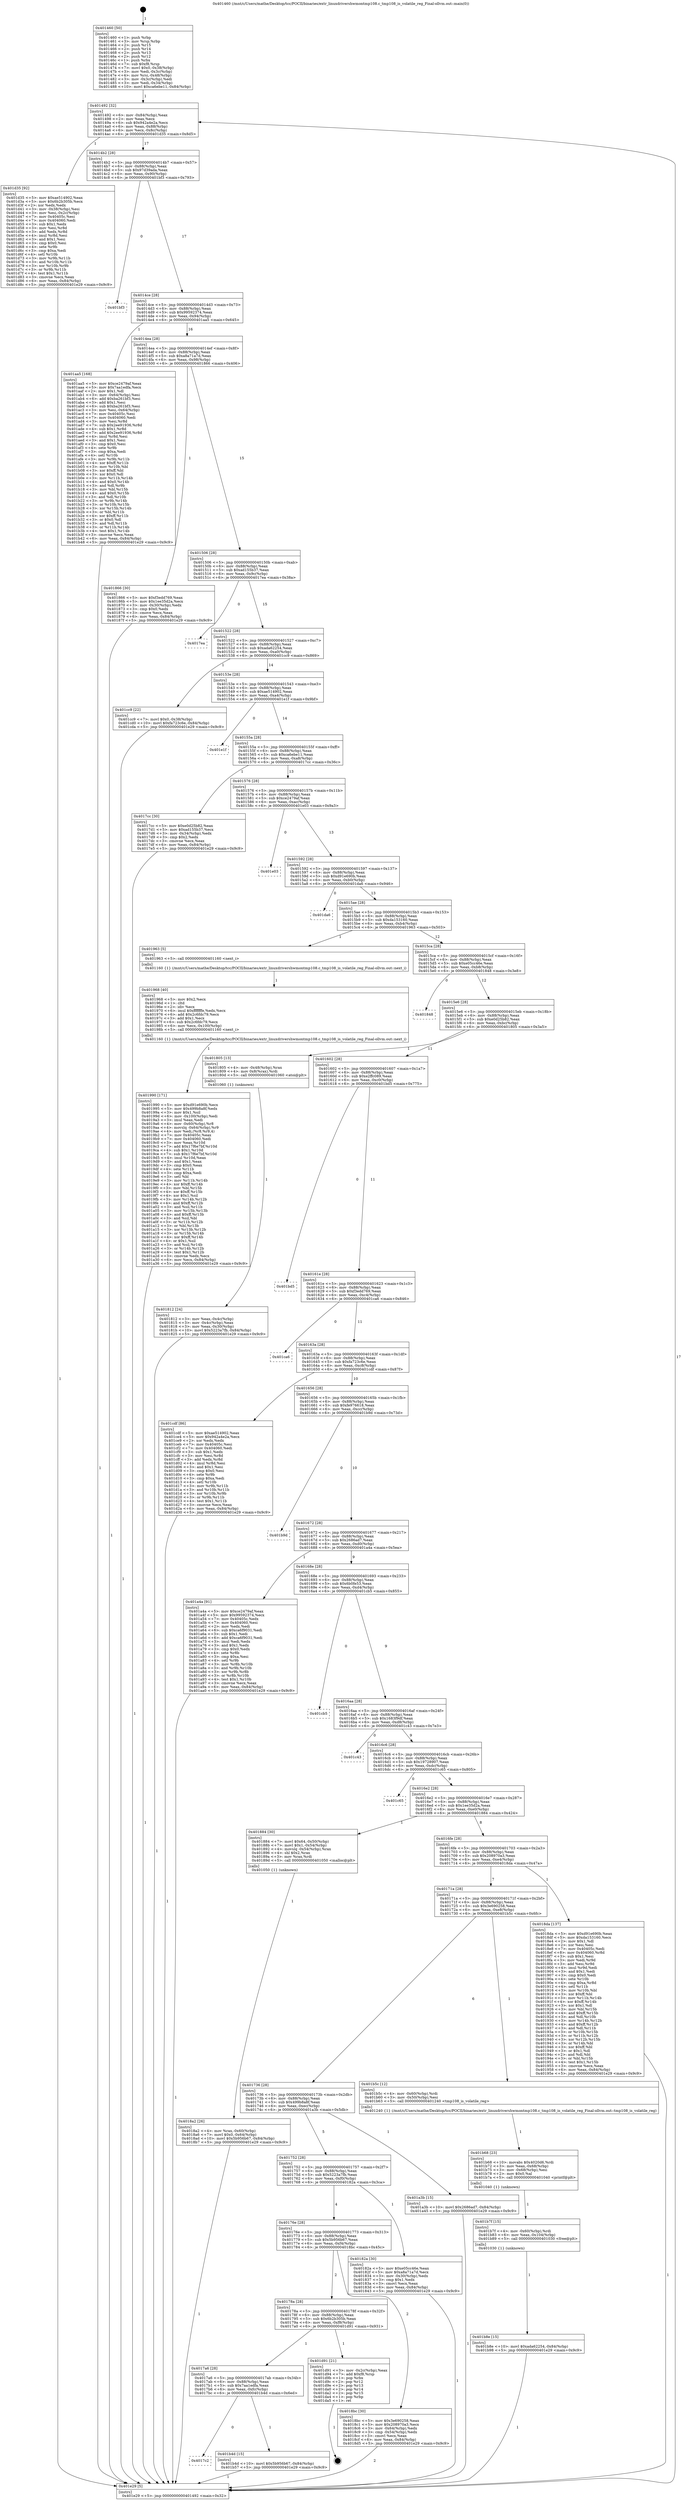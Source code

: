 digraph "0x401460" {
  label = "0x401460 (/mnt/c/Users/mathe/Desktop/tcc/POCII/binaries/extr_linuxdrivershwmontmp108.c_tmp108_is_volatile_reg_Final-ollvm.out::main(0))"
  labelloc = "t"
  node[shape=record]

  Entry [label="",width=0.3,height=0.3,shape=circle,fillcolor=black,style=filled]
  "0x401492" [label="{
     0x401492 [32]\l
     | [instrs]\l
     &nbsp;&nbsp;0x401492 \<+6\>: mov -0x84(%rbp),%eax\l
     &nbsp;&nbsp;0x401498 \<+2\>: mov %eax,%ecx\l
     &nbsp;&nbsp;0x40149a \<+6\>: sub $0x942a4e2a,%ecx\l
     &nbsp;&nbsp;0x4014a0 \<+6\>: mov %eax,-0x88(%rbp)\l
     &nbsp;&nbsp;0x4014a6 \<+6\>: mov %ecx,-0x8c(%rbp)\l
     &nbsp;&nbsp;0x4014ac \<+6\>: je 0000000000401d35 \<main+0x8d5\>\l
  }"]
  "0x401d35" [label="{
     0x401d35 [92]\l
     | [instrs]\l
     &nbsp;&nbsp;0x401d35 \<+5\>: mov $0xae514902,%eax\l
     &nbsp;&nbsp;0x401d3a \<+5\>: mov $0x6b2b305b,%ecx\l
     &nbsp;&nbsp;0x401d3f \<+2\>: xor %edx,%edx\l
     &nbsp;&nbsp;0x401d41 \<+3\>: mov -0x38(%rbp),%esi\l
     &nbsp;&nbsp;0x401d44 \<+3\>: mov %esi,-0x2c(%rbp)\l
     &nbsp;&nbsp;0x401d47 \<+7\>: mov 0x40405c,%esi\l
     &nbsp;&nbsp;0x401d4e \<+7\>: mov 0x404060,%edi\l
     &nbsp;&nbsp;0x401d55 \<+3\>: sub $0x1,%edx\l
     &nbsp;&nbsp;0x401d58 \<+3\>: mov %esi,%r8d\l
     &nbsp;&nbsp;0x401d5b \<+3\>: add %edx,%r8d\l
     &nbsp;&nbsp;0x401d5e \<+4\>: imul %r8d,%esi\l
     &nbsp;&nbsp;0x401d62 \<+3\>: and $0x1,%esi\l
     &nbsp;&nbsp;0x401d65 \<+3\>: cmp $0x0,%esi\l
     &nbsp;&nbsp;0x401d68 \<+4\>: sete %r9b\l
     &nbsp;&nbsp;0x401d6c \<+3\>: cmp $0xa,%edi\l
     &nbsp;&nbsp;0x401d6f \<+4\>: setl %r10b\l
     &nbsp;&nbsp;0x401d73 \<+3\>: mov %r9b,%r11b\l
     &nbsp;&nbsp;0x401d76 \<+3\>: and %r10b,%r11b\l
     &nbsp;&nbsp;0x401d79 \<+3\>: xor %r10b,%r9b\l
     &nbsp;&nbsp;0x401d7c \<+3\>: or %r9b,%r11b\l
     &nbsp;&nbsp;0x401d7f \<+4\>: test $0x1,%r11b\l
     &nbsp;&nbsp;0x401d83 \<+3\>: cmovne %ecx,%eax\l
     &nbsp;&nbsp;0x401d86 \<+6\>: mov %eax,-0x84(%rbp)\l
     &nbsp;&nbsp;0x401d8c \<+5\>: jmp 0000000000401e29 \<main+0x9c9\>\l
  }"]
  "0x4014b2" [label="{
     0x4014b2 [28]\l
     | [instrs]\l
     &nbsp;&nbsp;0x4014b2 \<+5\>: jmp 00000000004014b7 \<main+0x57\>\l
     &nbsp;&nbsp;0x4014b7 \<+6\>: mov -0x88(%rbp),%eax\l
     &nbsp;&nbsp;0x4014bd \<+5\>: sub $0x97d39ada,%eax\l
     &nbsp;&nbsp;0x4014c2 \<+6\>: mov %eax,-0x90(%rbp)\l
     &nbsp;&nbsp;0x4014c8 \<+6\>: je 0000000000401bf3 \<main+0x793\>\l
  }"]
  Exit [label="",width=0.3,height=0.3,shape=circle,fillcolor=black,style=filled,peripheries=2]
  "0x401bf3" [label="{
     0x401bf3\l
  }", style=dashed]
  "0x4014ce" [label="{
     0x4014ce [28]\l
     | [instrs]\l
     &nbsp;&nbsp;0x4014ce \<+5\>: jmp 00000000004014d3 \<main+0x73\>\l
     &nbsp;&nbsp;0x4014d3 \<+6\>: mov -0x88(%rbp),%eax\l
     &nbsp;&nbsp;0x4014d9 \<+5\>: sub $0x99592374,%eax\l
     &nbsp;&nbsp;0x4014de \<+6\>: mov %eax,-0x94(%rbp)\l
     &nbsp;&nbsp;0x4014e4 \<+6\>: je 0000000000401aa5 \<main+0x645\>\l
  }"]
  "0x401b8e" [label="{
     0x401b8e [15]\l
     | [instrs]\l
     &nbsp;&nbsp;0x401b8e \<+10\>: movl $0xada62254,-0x84(%rbp)\l
     &nbsp;&nbsp;0x401b98 \<+5\>: jmp 0000000000401e29 \<main+0x9c9\>\l
  }"]
  "0x401aa5" [label="{
     0x401aa5 [168]\l
     | [instrs]\l
     &nbsp;&nbsp;0x401aa5 \<+5\>: mov $0xce2479af,%eax\l
     &nbsp;&nbsp;0x401aaa \<+5\>: mov $0x7aa1edfa,%ecx\l
     &nbsp;&nbsp;0x401aaf \<+2\>: mov $0x1,%dl\l
     &nbsp;&nbsp;0x401ab1 \<+3\>: mov -0x64(%rbp),%esi\l
     &nbsp;&nbsp;0x401ab4 \<+6\>: add $0xba261bf3,%esi\l
     &nbsp;&nbsp;0x401aba \<+3\>: add $0x1,%esi\l
     &nbsp;&nbsp;0x401abd \<+6\>: sub $0xba261bf3,%esi\l
     &nbsp;&nbsp;0x401ac3 \<+3\>: mov %esi,-0x64(%rbp)\l
     &nbsp;&nbsp;0x401ac6 \<+7\>: mov 0x40405c,%esi\l
     &nbsp;&nbsp;0x401acd \<+7\>: mov 0x404060,%edi\l
     &nbsp;&nbsp;0x401ad4 \<+3\>: mov %esi,%r8d\l
     &nbsp;&nbsp;0x401ad7 \<+7\>: sub $0x2ee91936,%r8d\l
     &nbsp;&nbsp;0x401ade \<+4\>: sub $0x1,%r8d\l
     &nbsp;&nbsp;0x401ae2 \<+7\>: add $0x2ee91936,%r8d\l
     &nbsp;&nbsp;0x401ae9 \<+4\>: imul %r8d,%esi\l
     &nbsp;&nbsp;0x401aed \<+3\>: and $0x1,%esi\l
     &nbsp;&nbsp;0x401af0 \<+3\>: cmp $0x0,%esi\l
     &nbsp;&nbsp;0x401af3 \<+4\>: sete %r9b\l
     &nbsp;&nbsp;0x401af7 \<+3\>: cmp $0xa,%edi\l
     &nbsp;&nbsp;0x401afa \<+4\>: setl %r10b\l
     &nbsp;&nbsp;0x401afe \<+3\>: mov %r9b,%r11b\l
     &nbsp;&nbsp;0x401b01 \<+4\>: xor $0xff,%r11b\l
     &nbsp;&nbsp;0x401b05 \<+3\>: mov %r10b,%bl\l
     &nbsp;&nbsp;0x401b08 \<+3\>: xor $0xff,%bl\l
     &nbsp;&nbsp;0x401b0b \<+3\>: xor $0x0,%dl\l
     &nbsp;&nbsp;0x401b0e \<+3\>: mov %r11b,%r14b\l
     &nbsp;&nbsp;0x401b11 \<+4\>: and $0x0,%r14b\l
     &nbsp;&nbsp;0x401b15 \<+3\>: and %dl,%r9b\l
     &nbsp;&nbsp;0x401b18 \<+3\>: mov %bl,%r15b\l
     &nbsp;&nbsp;0x401b1b \<+4\>: and $0x0,%r15b\l
     &nbsp;&nbsp;0x401b1f \<+3\>: and %dl,%r10b\l
     &nbsp;&nbsp;0x401b22 \<+3\>: or %r9b,%r14b\l
     &nbsp;&nbsp;0x401b25 \<+3\>: or %r10b,%r15b\l
     &nbsp;&nbsp;0x401b28 \<+3\>: xor %r15b,%r14b\l
     &nbsp;&nbsp;0x401b2b \<+3\>: or %bl,%r11b\l
     &nbsp;&nbsp;0x401b2e \<+4\>: xor $0xff,%r11b\l
     &nbsp;&nbsp;0x401b32 \<+3\>: or $0x0,%dl\l
     &nbsp;&nbsp;0x401b35 \<+3\>: and %dl,%r11b\l
     &nbsp;&nbsp;0x401b38 \<+3\>: or %r11b,%r14b\l
     &nbsp;&nbsp;0x401b3b \<+4\>: test $0x1,%r14b\l
     &nbsp;&nbsp;0x401b3f \<+3\>: cmovne %ecx,%eax\l
     &nbsp;&nbsp;0x401b42 \<+6\>: mov %eax,-0x84(%rbp)\l
     &nbsp;&nbsp;0x401b48 \<+5\>: jmp 0000000000401e29 \<main+0x9c9\>\l
  }"]
  "0x4014ea" [label="{
     0x4014ea [28]\l
     | [instrs]\l
     &nbsp;&nbsp;0x4014ea \<+5\>: jmp 00000000004014ef \<main+0x8f\>\l
     &nbsp;&nbsp;0x4014ef \<+6\>: mov -0x88(%rbp),%eax\l
     &nbsp;&nbsp;0x4014f5 \<+5\>: sub $0xa8a71a7d,%eax\l
     &nbsp;&nbsp;0x4014fa \<+6\>: mov %eax,-0x98(%rbp)\l
     &nbsp;&nbsp;0x401500 \<+6\>: je 0000000000401866 \<main+0x406\>\l
  }"]
  "0x401b7f" [label="{
     0x401b7f [15]\l
     | [instrs]\l
     &nbsp;&nbsp;0x401b7f \<+4\>: mov -0x60(%rbp),%rdi\l
     &nbsp;&nbsp;0x401b83 \<+6\>: mov %eax,-0x104(%rbp)\l
     &nbsp;&nbsp;0x401b89 \<+5\>: call 0000000000401030 \<free@plt\>\l
     | [calls]\l
     &nbsp;&nbsp;0x401030 \{1\} (unknown)\l
  }"]
  "0x401866" [label="{
     0x401866 [30]\l
     | [instrs]\l
     &nbsp;&nbsp;0x401866 \<+5\>: mov $0xf3edd769,%eax\l
     &nbsp;&nbsp;0x40186b \<+5\>: mov $0x1ee35d2a,%ecx\l
     &nbsp;&nbsp;0x401870 \<+3\>: mov -0x30(%rbp),%edx\l
     &nbsp;&nbsp;0x401873 \<+3\>: cmp $0x0,%edx\l
     &nbsp;&nbsp;0x401876 \<+3\>: cmove %ecx,%eax\l
     &nbsp;&nbsp;0x401879 \<+6\>: mov %eax,-0x84(%rbp)\l
     &nbsp;&nbsp;0x40187f \<+5\>: jmp 0000000000401e29 \<main+0x9c9\>\l
  }"]
  "0x401506" [label="{
     0x401506 [28]\l
     | [instrs]\l
     &nbsp;&nbsp;0x401506 \<+5\>: jmp 000000000040150b \<main+0xab\>\l
     &nbsp;&nbsp;0x40150b \<+6\>: mov -0x88(%rbp),%eax\l
     &nbsp;&nbsp;0x401511 \<+5\>: sub $0xad155b37,%eax\l
     &nbsp;&nbsp;0x401516 \<+6\>: mov %eax,-0x9c(%rbp)\l
     &nbsp;&nbsp;0x40151c \<+6\>: je 00000000004017ea \<main+0x38a\>\l
  }"]
  "0x401b68" [label="{
     0x401b68 [23]\l
     | [instrs]\l
     &nbsp;&nbsp;0x401b68 \<+10\>: movabs $0x4020d6,%rdi\l
     &nbsp;&nbsp;0x401b72 \<+3\>: mov %eax,-0x68(%rbp)\l
     &nbsp;&nbsp;0x401b75 \<+3\>: mov -0x68(%rbp),%esi\l
     &nbsp;&nbsp;0x401b78 \<+2\>: mov $0x0,%al\l
     &nbsp;&nbsp;0x401b7a \<+5\>: call 0000000000401040 \<printf@plt\>\l
     | [calls]\l
     &nbsp;&nbsp;0x401040 \{1\} (unknown)\l
  }"]
  "0x4017ea" [label="{
     0x4017ea\l
  }", style=dashed]
  "0x401522" [label="{
     0x401522 [28]\l
     | [instrs]\l
     &nbsp;&nbsp;0x401522 \<+5\>: jmp 0000000000401527 \<main+0xc7\>\l
     &nbsp;&nbsp;0x401527 \<+6\>: mov -0x88(%rbp),%eax\l
     &nbsp;&nbsp;0x40152d \<+5\>: sub $0xada62254,%eax\l
     &nbsp;&nbsp;0x401532 \<+6\>: mov %eax,-0xa0(%rbp)\l
     &nbsp;&nbsp;0x401538 \<+6\>: je 0000000000401cc9 \<main+0x869\>\l
  }"]
  "0x4017c2" [label="{
     0x4017c2\l
  }", style=dashed]
  "0x401cc9" [label="{
     0x401cc9 [22]\l
     | [instrs]\l
     &nbsp;&nbsp;0x401cc9 \<+7\>: movl $0x0,-0x38(%rbp)\l
     &nbsp;&nbsp;0x401cd0 \<+10\>: movl $0xfa723c6e,-0x84(%rbp)\l
     &nbsp;&nbsp;0x401cda \<+5\>: jmp 0000000000401e29 \<main+0x9c9\>\l
  }"]
  "0x40153e" [label="{
     0x40153e [28]\l
     | [instrs]\l
     &nbsp;&nbsp;0x40153e \<+5\>: jmp 0000000000401543 \<main+0xe3\>\l
     &nbsp;&nbsp;0x401543 \<+6\>: mov -0x88(%rbp),%eax\l
     &nbsp;&nbsp;0x401549 \<+5\>: sub $0xae514902,%eax\l
     &nbsp;&nbsp;0x40154e \<+6\>: mov %eax,-0xa4(%rbp)\l
     &nbsp;&nbsp;0x401554 \<+6\>: je 0000000000401e1f \<main+0x9bf\>\l
  }"]
  "0x401b4d" [label="{
     0x401b4d [15]\l
     | [instrs]\l
     &nbsp;&nbsp;0x401b4d \<+10\>: movl $0x5b956b67,-0x84(%rbp)\l
     &nbsp;&nbsp;0x401b57 \<+5\>: jmp 0000000000401e29 \<main+0x9c9\>\l
  }"]
  "0x401e1f" [label="{
     0x401e1f\l
  }", style=dashed]
  "0x40155a" [label="{
     0x40155a [28]\l
     | [instrs]\l
     &nbsp;&nbsp;0x40155a \<+5\>: jmp 000000000040155f \<main+0xff\>\l
     &nbsp;&nbsp;0x40155f \<+6\>: mov -0x88(%rbp),%eax\l
     &nbsp;&nbsp;0x401565 \<+5\>: sub $0xca6ebe11,%eax\l
     &nbsp;&nbsp;0x40156a \<+6\>: mov %eax,-0xa8(%rbp)\l
     &nbsp;&nbsp;0x401570 \<+6\>: je 00000000004017cc \<main+0x36c\>\l
  }"]
  "0x4017a6" [label="{
     0x4017a6 [28]\l
     | [instrs]\l
     &nbsp;&nbsp;0x4017a6 \<+5\>: jmp 00000000004017ab \<main+0x34b\>\l
     &nbsp;&nbsp;0x4017ab \<+6\>: mov -0x88(%rbp),%eax\l
     &nbsp;&nbsp;0x4017b1 \<+5\>: sub $0x7aa1edfa,%eax\l
     &nbsp;&nbsp;0x4017b6 \<+6\>: mov %eax,-0xfc(%rbp)\l
     &nbsp;&nbsp;0x4017bc \<+6\>: je 0000000000401b4d \<main+0x6ed\>\l
  }"]
  "0x4017cc" [label="{
     0x4017cc [30]\l
     | [instrs]\l
     &nbsp;&nbsp;0x4017cc \<+5\>: mov $0xe0d25b82,%eax\l
     &nbsp;&nbsp;0x4017d1 \<+5\>: mov $0xad155b37,%ecx\l
     &nbsp;&nbsp;0x4017d6 \<+3\>: mov -0x34(%rbp),%edx\l
     &nbsp;&nbsp;0x4017d9 \<+3\>: cmp $0x2,%edx\l
     &nbsp;&nbsp;0x4017dc \<+3\>: cmovne %ecx,%eax\l
     &nbsp;&nbsp;0x4017df \<+6\>: mov %eax,-0x84(%rbp)\l
     &nbsp;&nbsp;0x4017e5 \<+5\>: jmp 0000000000401e29 \<main+0x9c9\>\l
  }"]
  "0x401576" [label="{
     0x401576 [28]\l
     | [instrs]\l
     &nbsp;&nbsp;0x401576 \<+5\>: jmp 000000000040157b \<main+0x11b\>\l
     &nbsp;&nbsp;0x40157b \<+6\>: mov -0x88(%rbp),%eax\l
     &nbsp;&nbsp;0x401581 \<+5\>: sub $0xce2479af,%eax\l
     &nbsp;&nbsp;0x401586 \<+6\>: mov %eax,-0xac(%rbp)\l
     &nbsp;&nbsp;0x40158c \<+6\>: je 0000000000401e03 \<main+0x9a3\>\l
  }"]
  "0x401e29" [label="{
     0x401e29 [5]\l
     | [instrs]\l
     &nbsp;&nbsp;0x401e29 \<+5\>: jmp 0000000000401492 \<main+0x32\>\l
  }"]
  "0x401460" [label="{
     0x401460 [50]\l
     | [instrs]\l
     &nbsp;&nbsp;0x401460 \<+1\>: push %rbp\l
     &nbsp;&nbsp;0x401461 \<+3\>: mov %rsp,%rbp\l
     &nbsp;&nbsp;0x401464 \<+2\>: push %r15\l
     &nbsp;&nbsp;0x401466 \<+2\>: push %r14\l
     &nbsp;&nbsp;0x401468 \<+2\>: push %r13\l
     &nbsp;&nbsp;0x40146a \<+2\>: push %r12\l
     &nbsp;&nbsp;0x40146c \<+1\>: push %rbx\l
     &nbsp;&nbsp;0x40146d \<+7\>: sub $0xf8,%rsp\l
     &nbsp;&nbsp;0x401474 \<+7\>: movl $0x0,-0x38(%rbp)\l
     &nbsp;&nbsp;0x40147b \<+3\>: mov %edi,-0x3c(%rbp)\l
     &nbsp;&nbsp;0x40147e \<+4\>: mov %rsi,-0x48(%rbp)\l
     &nbsp;&nbsp;0x401482 \<+3\>: mov -0x3c(%rbp),%edi\l
     &nbsp;&nbsp;0x401485 \<+3\>: mov %edi,-0x34(%rbp)\l
     &nbsp;&nbsp;0x401488 \<+10\>: movl $0xca6ebe11,-0x84(%rbp)\l
  }"]
  "0x401d91" [label="{
     0x401d91 [21]\l
     | [instrs]\l
     &nbsp;&nbsp;0x401d91 \<+3\>: mov -0x2c(%rbp),%eax\l
     &nbsp;&nbsp;0x401d94 \<+7\>: add $0xf8,%rsp\l
     &nbsp;&nbsp;0x401d9b \<+1\>: pop %rbx\l
     &nbsp;&nbsp;0x401d9c \<+2\>: pop %r12\l
     &nbsp;&nbsp;0x401d9e \<+2\>: pop %r13\l
     &nbsp;&nbsp;0x401da0 \<+2\>: pop %r14\l
     &nbsp;&nbsp;0x401da2 \<+2\>: pop %r15\l
     &nbsp;&nbsp;0x401da4 \<+1\>: pop %rbp\l
     &nbsp;&nbsp;0x401da5 \<+1\>: ret\l
  }"]
  "0x401e03" [label="{
     0x401e03\l
  }", style=dashed]
  "0x401592" [label="{
     0x401592 [28]\l
     | [instrs]\l
     &nbsp;&nbsp;0x401592 \<+5\>: jmp 0000000000401597 \<main+0x137\>\l
     &nbsp;&nbsp;0x401597 \<+6\>: mov -0x88(%rbp),%eax\l
     &nbsp;&nbsp;0x40159d \<+5\>: sub $0xd91e690b,%eax\l
     &nbsp;&nbsp;0x4015a2 \<+6\>: mov %eax,-0xb0(%rbp)\l
     &nbsp;&nbsp;0x4015a8 \<+6\>: je 0000000000401da6 \<main+0x946\>\l
  }"]
  "0x401990" [label="{
     0x401990 [171]\l
     | [instrs]\l
     &nbsp;&nbsp;0x401990 \<+5\>: mov $0xd91e690b,%ecx\l
     &nbsp;&nbsp;0x401995 \<+5\>: mov $0x499b8a8f,%edx\l
     &nbsp;&nbsp;0x40199a \<+3\>: mov $0x1,%sil\l
     &nbsp;&nbsp;0x40199d \<+6\>: mov -0x100(%rbp),%edi\l
     &nbsp;&nbsp;0x4019a3 \<+3\>: imul %eax,%edi\l
     &nbsp;&nbsp;0x4019a6 \<+4\>: mov -0x60(%rbp),%r8\l
     &nbsp;&nbsp;0x4019aa \<+4\>: movslq -0x64(%rbp),%r9\l
     &nbsp;&nbsp;0x4019ae \<+4\>: mov %edi,(%r8,%r9,4)\l
     &nbsp;&nbsp;0x4019b2 \<+7\>: mov 0x40405c,%eax\l
     &nbsp;&nbsp;0x4019b9 \<+7\>: mov 0x404060,%edi\l
     &nbsp;&nbsp;0x4019c0 \<+3\>: mov %eax,%r10d\l
     &nbsp;&nbsp;0x4019c3 \<+7\>: add $0x17f6e7bf,%r10d\l
     &nbsp;&nbsp;0x4019ca \<+4\>: sub $0x1,%r10d\l
     &nbsp;&nbsp;0x4019ce \<+7\>: sub $0x17f6e7bf,%r10d\l
     &nbsp;&nbsp;0x4019d5 \<+4\>: imul %r10d,%eax\l
     &nbsp;&nbsp;0x4019d9 \<+3\>: and $0x1,%eax\l
     &nbsp;&nbsp;0x4019dc \<+3\>: cmp $0x0,%eax\l
     &nbsp;&nbsp;0x4019df \<+4\>: sete %r11b\l
     &nbsp;&nbsp;0x4019e3 \<+3\>: cmp $0xa,%edi\l
     &nbsp;&nbsp;0x4019e6 \<+3\>: setl %bl\l
     &nbsp;&nbsp;0x4019e9 \<+3\>: mov %r11b,%r14b\l
     &nbsp;&nbsp;0x4019ec \<+4\>: xor $0xff,%r14b\l
     &nbsp;&nbsp;0x4019f0 \<+3\>: mov %bl,%r15b\l
     &nbsp;&nbsp;0x4019f3 \<+4\>: xor $0xff,%r15b\l
     &nbsp;&nbsp;0x4019f7 \<+4\>: xor $0x1,%sil\l
     &nbsp;&nbsp;0x4019fb \<+3\>: mov %r14b,%r12b\l
     &nbsp;&nbsp;0x4019fe \<+4\>: and $0xff,%r12b\l
     &nbsp;&nbsp;0x401a02 \<+3\>: and %sil,%r11b\l
     &nbsp;&nbsp;0x401a05 \<+3\>: mov %r15b,%r13b\l
     &nbsp;&nbsp;0x401a08 \<+4\>: and $0xff,%r13b\l
     &nbsp;&nbsp;0x401a0c \<+3\>: and %sil,%bl\l
     &nbsp;&nbsp;0x401a0f \<+3\>: or %r11b,%r12b\l
     &nbsp;&nbsp;0x401a12 \<+3\>: or %bl,%r13b\l
     &nbsp;&nbsp;0x401a15 \<+3\>: xor %r13b,%r12b\l
     &nbsp;&nbsp;0x401a18 \<+3\>: or %r15b,%r14b\l
     &nbsp;&nbsp;0x401a1b \<+4\>: xor $0xff,%r14b\l
     &nbsp;&nbsp;0x401a1f \<+4\>: or $0x1,%sil\l
     &nbsp;&nbsp;0x401a23 \<+3\>: and %sil,%r14b\l
     &nbsp;&nbsp;0x401a26 \<+3\>: or %r14b,%r12b\l
     &nbsp;&nbsp;0x401a29 \<+4\>: test $0x1,%r12b\l
     &nbsp;&nbsp;0x401a2d \<+3\>: cmovne %edx,%ecx\l
     &nbsp;&nbsp;0x401a30 \<+6\>: mov %ecx,-0x84(%rbp)\l
     &nbsp;&nbsp;0x401a36 \<+5\>: jmp 0000000000401e29 \<main+0x9c9\>\l
  }"]
  "0x401da6" [label="{
     0x401da6\l
  }", style=dashed]
  "0x4015ae" [label="{
     0x4015ae [28]\l
     | [instrs]\l
     &nbsp;&nbsp;0x4015ae \<+5\>: jmp 00000000004015b3 \<main+0x153\>\l
     &nbsp;&nbsp;0x4015b3 \<+6\>: mov -0x88(%rbp),%eax\l
     &nbsp;&nbsp;0x4015b9 \<+5\>: sub $0xda153160,%eax\l
     &nbsp;&nbsp;0x4015be \<+6\>: mov %eax,-0xb4(%rbp)\l
     &nbsp;&nbsp;0x4015c4 \<+6\>: je 0000000000401963 \<main+0x503\>\l
  }"]
  "0x401968" [label="{
     0x401968 [40]\l
     | [instrs]\l
     &nbsp;&nbsp;0x401968 \<+5\>: mov $0x2,%ecx\l
     &nbsp;&nbsp;0x40196d \<+1\>: cltd\l
     &nbsp;&nbsp;0x40196e \<+2\>: idiv %ecx\l
     &nbsp;&nbsp;0x401970 \<+6\>: imul $0xfffffffe,%edx,%ecx\l
     &nbsp;&nbsp;0x401976 \<+6\>: add $0x2c6fdc79,%ecx\l
     &nbsp;&nbsp;0x40197c \<+3\>: add $0x1,%ecx\l
     &nbsp;&nbsp;0x40197f \<+6\>: sub $0x2c6fdc79,%ecx\l
     &nbsp;&nbsp;0x401985 \<+6\>: mov %ecx,-0x100(%rbp)\l
     &nbsp;&nbsp;0x40198b \<+5\>: call 0000000000401160 \<next_i\>\l
     | [calls]\l
     &nbsp;&nbsp;0x401160 \{1\} (/mnt/c/Users/mathe/Desktop/tcc/POCII/binaries/extr_linuxdrivershwmontmp108.c_tmp108_is_volatile_reg_Final-ollvm.out::next_i)\l
  }"]
  "0x401963" [label="{
     0x401963 [5]\l
     | [instrs]\l
     &nbsp;&nbsp;0x401963 \<+5\>: call 0000000000401160 \<next_i\>\l
     | [calls]\l
     &nbsp;&nbsp;0x401160 \{1\} (/mnt/c/Users/mathe/Desktop/tcc/POCII/binaries/extr_linuxdrivershwmontmp108.c_tmp108_is_volatile_reg_Final-ollvm.out::next_i)\l
  }"]
  "0x4015ca" [label="{
     0x4015ca [28]\l
     | [instrs]\l
     &nbsp;&nbsp;0x4015ca \<+5\>: jmp 00000000004015cf \<main+0x16f\>\l
     &nbsp;&nbsp;0x4015cf \<+6\>: mov -0x88(%rbp),%eax\l
     &nbsp;&nbsp;0x4015d5 \<+5\>: sub $0xe05cc46e,%eax\l
     &nbsp;&nbsp;0x4015da \<+6\>: mov %eax,-0xb8(%rbp)\l
     &nbsp;&nbsp;0x4015e0 \<+6\>: je 0000000000401848 \<main+0x3e8\>\l
  }"]
  "0x40178a" [label="{
     0x40178a [28]\l
     | [instrs]\l
     &nbsp;&nbsp;0x40178a \<+5\>: jmp 000000000040178f \<main+0x32f\>\l
     &nbsp;&nbsp;0x40178f \<+6\>: mov -0x88(%rbp),%eax\l
     &nbsp;&nbsp;0x401795 \<+5\>: sub $0x6b2b305b,%eax\l
     &nbsp;&nbsp;0x40179a \<+6\>: mov %eax,-0xf8(%rbp)\l
     &nbsp;&nbsp;0x4017a0 \<+6\>: je 0000000000401d91 \<main+0x931\>\l
  }"]
  "0x401848" [label="{
     0x401848\l
  }", style=dashed]
  "0x4015e6" [label="{
     0x4015e6 [28]\l
     | [instrs]\l
     &nbsp;&nbsp;0x4015e6 \<+5\>: jmp 00000000004015eb \<main+0x18b\>\l
     &nbsp;&nbsp;0x4015eb \<+6\>: mov -0x88(%rbp),%eax\l
     &nbsp;&nbsp;0x4015f1 \<+5\>: sub $0xe0d25b82,%eax\l
     &nbsp;&nbsp;0x4015f6 \<+6\>: mov %eax,-0xbc(%rbp)\l
     &nbsp;&nbsp;0x4015fc \<+6\>: je 0000000000401805 \<main+0x3a5\>\l
  }"]
  "0x4018bc" [label="{
     0x4018bc [30]\l
     | [instrs]\l
     &nbsp;&nbsp;0x4018bc \<+5\>: mov $0x3e690258,%eax\l
     &nbsp;&nbsp;0x4018c1 \<+5\>: mov $0x208970a3,%ecx\l
     &nbsp;&nbsp;0x4018c6 \<+3\>: mov -0x64(%rbp),%edx\l
     &nbsp;&nbsp;0x4018c9 \<+3\>: cmp -0x54(%rbp),%edx\l
     &nbsp;&nbsp;0x4018cc \<+3\>: cmovl %ecx,%eax\l
     &nbsp;&nbsp;0x4018cf \<+6\>: mov %eax,-0x84(%rbp)\l
     &nbsp;&nbsp;0x4018d5 \<+5\>: jmp 0000000000401e29 \<main+0x9c9\>\l
  }"]
  "0x401805" [label="{
     0x401805 [13]\l
     | [instrs]\l
     &nbsp;&nbsp;0x401805 \<+4\>: mov -0x48(%rbp),%rax\l
     &nbsp;&nbsp;0x401809 \<+4\>: mov 0x8(%rax),%rdi\l
     &nbsp;&nbsp;0x40180d \<+5\>: call 0000000000401060 \<atoi@plt\>\l
     | [calls]\l
     &nbsp;&nbsp;0x401060 \{1\} (unknown)\l
  }"]
  "0x401602" [label="{
     0x401602 [28]\l
     | [instrs]\l
     &nbsp;&nbsp;0x401602 \<+5\>: jmp 0000000000401607 \<main+0x1a7\>\l
     &nbsp;&nbsp;0x401607 \<+6\>: mov -0x88(%rbp),%eax\l
     &nbsp;&nbsp;0x40160d \<+5\>: sub $0xe2ffc089,%eax\l
     &nbsp;&nbsp;0x401612 \<+6\>: mov %eax,-0xc0(%rbp)\l
     &nbsp;&nbsp;0x401618 \<+6\>: je 0000000000401bd5 \<main+0x775\>\l
  }"]
  "0x401812" [label="{
     0x401812 [24]\l
     | [instrs]\l
     &nbsp;&nbsp;0x401812 \<+3\>: mov %eax,-0x4c(%rbp)\l
     &nbsp;&nbsp;0x401815 \<+3\>: mov -0x4c(%rbp),%eax\l
     &nbsp;&nbsp;0x401818 \<+3\>: mov %eax,-0x30(%rbp)\l
     &nbsp;&nbsp;0x40181b \<+10\>: movl $0x5223a7fb,-0x84(%rbp)\l
     &nbsp;&nbsp;0x401825 \<+5\>: jmp 0000000000401e29 \<main+0x9c9\>\l
  }"]
  "0x4018a2" [label="{
     0x4018a2 [26]\l
     | [instrs]\l
     &nbsp;&nbsp;0x4018a2 \<+4\>: mov %rax,-0x60(%rbp)\l
     &nbsp;&nbsp;0x4018a6 \<+7\>: movl $0x0,-0x64(%rbp)\l
     &nbsp;&nbsp;0x4018ad \<+10\>: movl $0x5b956b67,-0x84(%rbp)\l
     &nbsp;&nbsp;0x4018b7 \<+5\>: jmp 0000000000401e29 \<main+0x9c9\>\l
  }"]
  "0x401bd5" [label="{
     0x401bd5\l
  }", style=dashed]
  "0x40161e" [label="{
     0x40161e [28]\l
     | [instrs]\l
     &nbsp;&nbsp;0x40161e \<+5\>: jmp 0000000000401623 \<main+0x1c3\>\l
     &nbsp;&nbsp;0x401623 \<+6\>: mov -0x88(%rbp),%eax\l
     &nbsp;&nbsp;0x401629 \<+5\>: sub $0xf3edd769,%eax\l
     &nbsp;&nbsp;0x40162e \<+6\>: mov %eax,-0xc4(%rbp)\l
     &nbsp;&nbsp;0x401634 \<+6\>: je 0000000000401ca6 \<main+0x846\>\l
  }"]
  "0x40176e" [label="{
     0x40176e [28]\l
     | [instrs]\l
     &nbsp;&nbsp;0x40176e \<+5\>: jmp 0000000000401773 \<main+0x313\>\l
     &nbsp;&nbsp;0x401773 \<+6\>: mov -0x88(%rbp),%eax\l
     &nbsp;&nbsp;0x401779 \<+5\>: sub $0x5b956b67,%eax\l
     &nbsp;&nbsp;0x40177e \<+6\>: mov %eax,-0xf4(%rbp)\l
     &nbsp;&nbsp;0x401784 \<+6\>: je 00000000004018bc \<main+0x45c\>\l
  }"]
  "0x401ca6" [label="{
     0x401ca6\l
  }", style=dashed]
  "0x40163a" [label="{
     0x40163a [28]\l
     | [instrs]\l
     &nbsp;&nbsp;0x40163a \<+5\>: jmp 000000000040163f \<main+0x1df\>\l
     &nbsp;&nbsp;0x40163f \<+6\>: mov -0x88(%rbp),%eax\l
     &nbsp;&nbsp;0x401645 \<+5\>: sub $0xfa723c6e,%eax\l
     &nbsp;&nbsp;0x40164a \<+6\>: mov %eax,-0xc8(%rbp)\l
     &nbsp;&nbsp;0x401650 \<+6\>: je 0000000000401cdf \<main+0x87f\>\l
  }"]
  "0x40182a" [label="{
     0x40182a [30]\l
     | [instrs]\l
     &nbsp;&nbsp;0x40182a \<+5\>: mov $0xe05cc46e,%eax\l
     &nbsp;&nbsp;0x40182f \<+5\>: mov $0xa8a71a7d,%ecx\l
     &nbsp;&nbsp;0x401834 \<+3\>: mov -0x30(%rbp),%edx\l
     &nbsp;&nbsp;0x401837 \<+3\>: cmp $0x1,%edx\l
     &nbsp;&nbsp;0x40183a \<+3\>: cmovl %ecx,%eax\l
     &nbsp;&nbsp;0x40183d \<+6\>: mov %eax,-0x84(%rbp)\l
     &nbsp;&nbsp;0x401843 \<+5\>: jmp 0000000000401e29 \<main+0x9c9\>\l
  }"]
  "0x401cdf" [label="{
     0x401cdf [86]\l
     | [instrs]\l
     &nbsp;&nbsp;0x401cdf \<+5\>: mov $0xae514902,%eax\l
     &nbsp;&nbsp;0x401ce4 \<+5\>: mov $0x942a4e2a,%ecx\l
     &nbsp;&nbsp;0x401ce9 \<+2\>: xor %edx,%edx\l
     &nbsp;&nbsp;0x401ceb \<+7\>: mov 0x40405c,%esi\l
     &nbsp;&nbsp;0x401cf2 \<+7\>: mov 0x404060,%edi\l
     &nbsp;&nbsp;0x401cf9 \<+3\>: sub $0x1,%edx\l
     &nbsp;&nbsp;0x401cfc \<+3\>: mov %esi,%r8d\l
     &nbsp;&nbsp;0x401cff \<+3\>: add %edx,%r8d\l
     &nbsp;&nbsp;0x401d02 \<+4\>: imul %r8d,%esi\l
     &nbsp;&nbsp;0x401d06 \<+3\>: and $0x1,%esi\l
     &nbsp;&nbsp;0x401d09 \<+3\>: cmp $0x0,%esi\l
     &nbsp;&nbsp;0x401d0c \<+4\>: sete %r9b\l
     &nbsp;&nbsp;0x401d10 \<+3\>: cmp $0xa,%edi\l
     &nbsp;&nbsp;0x401d13 \<+4\>: setl %r10b\l
     &nbsp;&nbsp;0x401d17 \<+3\>: mov %r9b,%r11b\l
     &nbsp;&nbsp;0x401d1a \<+3\>: and %r10b,%r11b\l
     &nbsp;&nbsp;0x401d1d \<+3\>: xor %r10b,%r9b\l
     &nbsp;&nbsp;0x401d20 \<+3\>: or %r9b,%r11b\l
     &nbsp;&nbsp;0x401d23 \<+4\>: test $0x1,%r11b\l
     &nbsp;&nbsp;0x401d27 \<+3\>: cmovne %ecx,%eax\l
     &nbsp;&nbsp;0x401d2a \<+6\>: mov %eax,-0x84(%rbp)\l
     &nbsp;&nbsp;0x401d30 \<+5\>: jmp 0000000000401e29 \<main+0x9c9\>\l
  }"]
  "0x401656" [label="{
     0x401656 [28]\l
     | [instrs]\l
     &nbsp;&nbsp;0x401656 \<+5\>: jmp 000000000040165b \<main+0x1fb\>\l
     &nbsp;&nbsp;0x40165b \<+6\>: mov -0x88(%rbp),%eax\l
     &nbsp;&nbsp;0x401661 \<+5\>: sub $0xfe976618,%eax\l
     &nbsp;&nbsp;0x401666 \<+6\>: mov %eax,-0xcc(%rbp)\l
     &nbsp;&nbsp;0x40166c \<+6\>: je 0000000000401b9d \<main+0x73d\>\l
  }"]
  "0x401752" [label="{
     0x401752 [28]\l
     | [instrs]\l
     &nbsp;&nbsp;0x401752 \<+5\>: jmp 0000000000401757 \<main+0x2f7\>\l
     &nbsp;&nbsp;0x401757 \<+6\>: mov -0x88(%rbp),%eax\l
     &nbsp;&nbsp;0x40175d \<+5\>: sub $0x5223a7fb,%eax\l
     &nbsp;&nbsp;0x401762 \<+6\>: mov %eax,-0xf0(%rbp)\l
     &nbsp;&nbsp;0x401768 \<+6\>: je 000000000040182a \<main+0x3ca\>\l
  }"]
  "0x401b9d" [label="{
     0x401b9d\l
  }", style=dashed]
  "0x401672" [label="{
     0x401672 [28]\l
     | [instrs]\l
     &nbsp;&nbsp;0x401672 \<+5\>: jmp 0000000000401677 \<main+0x217\>\l
     &nbsp;&nbsp;0x401677 \<+6\>: mov -0x88(%rbp),%eax\l
     &nbsp;&nbsp;0x40167d \<+5\>: sub $0x2686ad7,%eax\l
     &nbsp;&nbsp;0x401682 \<+6\>: mov %eax,-0xd0(%rbp)\l
     &nbsp;&nbsp;0x401688 \<+6\>: je 0000000000401a4a \<main+0x5ea\>\l
  }"]
  "0x401a3b" [label="{
     0x401a3b [15]\l
     | [instrs]\l
     &nbsp;&nbsp;0x401a3b \<+10\>: movl $0x2686ad7,-0x84(%rbp)\l
     &nbsp;&nbsp;0x401a45 \<+5\>: jmp 0000000000401e29 \<main+0x9c9\>\l
  }"]
  "0x401a4a" [label="{
     0x401a4a [91]\l
     | [instrs]\l
     &nbsp;&nbsp;0x401a4a \<+5\>: mov $0xce2479af,%eax\l
     &nbsp;&nbsp;0x401a4f \<+5\>: mov $0x99592374,%ecx\l
     &nbsp;&nbsp;0x401a54 \<+7\>: mov 0x40405c,%edx\l
     &nbsp;&nbsp;0x401a5b \<+7\>: mov 0x404060,%esi\l
     &nbsp;&nbsp;0x401a62 \<+2\>: mov %edx,%edi\l
     &nbsp;&nbsp;0x401a64 \<+6\>: sub $0xca6f9031,%edi\l
     &nbsp;&nbsp;0x401a6a \<+3\>: sub $0x1,%edi\l
     &nbsp;&nbsp;0x401a6d \<+6\>: add $0xca6f9031,%edi\l
     &nbsp;&nbsp;0x401a73 \<+3\>: imul %edi,%edx\l
     &nbsp;&nbsp;0x401a76 \<+3\>: and $0x1,%edx\l
     &nbsp;&nbsp;0x401a79 \<+3\>: cmp $0x0,%edx\l
     &nbsp;&nbsp;0x401a7c \<+4\>: sete %r8b\l
     &nbsp;&nbsp;0x401a80 \<+3\>: cmp $0xa,%esi\l
     &nbsp;&nbsp;0x401a83 \<+4\>: setl %r9b\l
     &nbsp;&nbsp;0x401a87 \<+3\>: mov %r8b,%r10b\l
     &nbsp;&nbsp;0x401a8a \<+3\>: and %r9b,%r10b\l
     &nbsp;&nbsp;0x401a8d \<+3\>: xor %r9b,%r8b\l
     &nbsp;&nbsp;0x401a90 \<+3\>: or %r8b,%r10b\l
     &nbsp;&nbsp;0x401a93 \<+4\>: test $0x1,%r10b\l
     &nbsp;&nbsp;0x401a97 \<+3\>: cmovne %ecx,%eax\l
     &nbsp;&nbsp;0x401a9a \<+6\>: mov %eax,-0x84(%rbp)\l
     &nbsp;&nbsp;0x401aa0 \<+5\>: jmp 0000000000401e29 \<main+0x9c9\>\l
  }"]
  "0x40168e" [label="{
     0x40168e [28]\l
     | [instrs]\l
     &nbsp;&nbsp;0x40168e \<+5\>: jmp 0000000000401693 \<main+0x233\>\l
     &nbsp;&nbsp;0x401693 \<+6\>: mov -0x88(%rbp),%eax\l
     &nbsp;&nbsp;0x401699 \<+5\>: sub $0x6b0fe53,%eax\l
     &nbsp;&nbsp;0x40169e \<+6\>: mov %eax,-0xd4(%rbp)\l
     &nbsp;&nbsp;0x4016a4 \<+6\>: je 0000000000401cb5 \<main+0x855\>\l
  }"]
  "0x401736" [label="{
     0x401736 [28]\l
     | [instrs]\l
     &nbsp;&nbsp;0x401736 \<+5\>: jmp 000000000040173b \<main+0x2db\>\l
     &nbsp;&nbsp;0x40173b \<+6\>: mov -0x88(%rbp),%eax\l
     &nbsp;&nbsp;0x401741 \<+5\>: sub $0x499b8a8f,%eax\l
     &nbsp;&nbsp;0x401746 \<+6\>: mov %eax,-0xec(%rbp)\l
     &nbsp;&nbsp;0x40174c \<+6\>: je 0000000000401a3b \<main+0x5db\>\l
  }"]
  "0x401cb5" [label="{
     0x401cb5\l
  }", style=dashed]
  "0x4016aa" [label="{
     0x4016aa [28]\l
     | [instrs]\l
     &nbsp;&nbsp;0x4016aa \<+5\>: jmp 00000000004016af \<main+0x24f\>\l
     &nbsp;&nbsp;0x4016af \<+6\>: mov -0x88(%rbp),%eax\l
     &nbsp;&nbsp;0x4016b5 \<+5\>: sub $0x1683f9df,%eax\l
     &nbsp;&nbsp;0x4016ba \<+6\>: mov %eax,-0xd8(%rbp)\l
     &nbsp;&nbsp;0x4016c0 \<+6\>: je 0000000000401c43 \<main+0x7e3\>\l
  }"]
  "0x401b5c" [label="{
     0x401b5c [12]\l
     | [instrs]\l
     &nbsp;&nbsp;0x401b5c \<+4\>: mov -0x60(%rbp),%rdi\l
     &nbsp;&nbsp;0x401b60 \<+3\>: mov -0x50(%rbp),%esi\l
     &nbsp;&nbsp;0x401b63 \<+5\>: call 0000000000401240 \<tmp108_is_volatile_reg\>\l
     | [calls]\l
     &nbsp;&nbsp;0x401240 \{1\} (/mnt/c/Users/mathe/Desktop/tcc/POCII/binaries/extr_linuxdrivershwmontmp108.c_tmp108_is_volatile_reg_Final-ollvm.out::tmp108_is_volatile_reg)\l
  }"]
  "0x401c43" [label="{
     0x401c43\l
  }", style=dashed]
  "0x4016c6" [label="{
     0x4016c6 [28]\l
     | [instrs]\l
     &nbsp;&nbsp;0x4016c6 \<+5\>: jmp 00000000004016cb \<main+0x26b\>\l
     &nbsp;&nbsp;0x4016cb \<+6\>: mov -0x88(%rbp),%eax\l
     &nbsp;&nbsp;0x4016d1 \<+5\>: sub $0x19728907,%eax\l
     &nbsp;&nbsp;0x4016d6 \<+6\>: mov %eax,-0xdc(%rbp)\l
     &nbsp;&nbsp;0x4016dc \<+6\>: je 0000000000401c65 \<main+0x805\>\l
  }"]
  "0x40171a" [label="{
     0x40171a [28]\l
     | [instrs]\l
     &nbsp;&nbsp;0x40171a \<+5\>: jmp 000000000040171f \<main+0x2bf\>\l
     &nbsp;&nbsp;0x40171f \<+6\>: mov -0x88(%rbp),%eax\l
     &nbsp;&nbsp;0x401725 \<+5\>: sub $0x3e690258,%eax\l
     &nbsp;&nbsp;0x40172a \<+6\>: mov %eax,-0xe8(%rbp)\l
     &nbsp;&nbsp;0x401730 \<+6\>: je 0000000000401b5c \<main+0x6fc\>\l
  }"]
  "0x401c65" [label="{
     0x401c65\l
  }", style=dashed]
  "0x4016e2" [label="{
     0x4016e2 [28]\l
     | [instrs]\l
     &nbsp;&nbsp;0x4016e2 \<+5\>: jmp 00000000004016e7 \<main+0x287\>\l
     &nbsp;&nbsp;0x4016e7 \<+6\>: mov -0x88(%rbp),%eax\l
     &nbsp;&nbsp;0x4016ed \<+5\>: sub $0x1ee35d2a,%eax\l
     &nbsp;&nbsp;0x4016f2 \<+6\>: mov %eax,-0xe0(%rbp)\l
     &nbsp;&nbsp;0x4016f8 \<+6\>: je 0000000000401884 \<main+0x424\>\l
  }"]
  "0x4018da" [label="{
     0x4018da [137]\l
     | [instrs]\l
     &nbsp;&nbsp;0x4018da \<+5\>: mov $0xd91e690b,%eax\l
     &nbsp;&nbsp;0x4018df \<+5\>: mov $0xda153160,%ecx\l
     &nbsp;&nbsp;0x4018e4 \<+2\>: mov $0x1,%dl\l
     &nbsp;&nbsp;0x4018e6 \<+2\>: xor %esi,%esi\l
     &nbsp;&nbsp;0x4018e8 \<+7\>: mov 0x40405c,%edi\l
     &nbsp;&nbsp;0x4018ef \<+8\>: mov 0x404060,%r8d\l
     &nbsp;&nbsp;0x4018f7 \<+3\>: sub $0x1,%esi\l
     &nbsp;&nbsp;0x4018fa \<+3\>: mov %edi,%r9d\l
     &nbsp;&nbsp;0x4018fd \<+3\>: add %esi,%r9d\l
     &nbsp;&nbsp;0x401900 \<+4\>: imul %r9d,%edi\l
     &nbsp;&nbsp;0x401904 \<+3\>: and $0x1,%edi\l
     &nbsp;&nbsp;0x401907 \<+3\>: cmp $0x0,%edi\l
     &nbsp;&nbsp;0x40190a \<+4\>: sete %r10b\l
     &nbsp;&nbsp;0x40190e \<+4\>: cmp $0xa,%r8d\l
     &nbsp;&nbsp;0x401912 \<+4\>: setl %r11b\l
     &nbsp;&nbsp;0x401916 \<+3\>: mov %r10b,%bl\l
     &nbsp;&nbsp;0x401919 \<+3\>: xor $0xff,%bl\l
     &nbsp;&nbsp;0x40191c \<+3\>: mov %r11b,%r14b\l
     &nbsp;&nbsp;0x40191f \<+4\>: xor $0xff,%r14b\l
     &nbsp;&nbsp;0x401923 \<+3\>: xor $0x1,%dl\l
     &nbsp;&nbsp;0x401926 \<+3\>: mov %bl,%r15b\l
     &nbsp;&nbsp;0x401929 \<+4\>: and $0xff,%r15b\l
     &nbsp;&nbsp;0x40192d \<+3\>: and %dl,%r10b\l
     &nbsp;&nbsp;0x401930 \<+3\>: mov %r14b,%r12b\l
     &nbsp;&nbsp;0x401933 \<+4\>: and $0xff,%r12b\l
     &nbsp;&nbsp;0x401937 \<+3\>: and %dl,%r11b\l
     &nbsp;&nbsp;0x40193a \<+3\>: or %r10b,%r15b\l
     &nbsp;&nbsp;0x40193d \<+3\>: or %r11b,%r12b\l
     &nbsp;&nbsp;0x401940 \<+3\>: xor %r12b,%r15b\l
     &nbsp;&nbsp;0x401943 \<+3\>: or %r14b,%bl\l
     &nbsp;&nbsp;0x401946 \<+3\>: xor $0xff,%bl\l
     &nbsp;&nbsp;0x401949 \<+3\>: or $0x1,%dl\l
     &nbsp;&nbsp;0x40194c \<+2\>: and %dl,%bl\l
     &nbsp;&nbsp;0x40194e \<+3\>: or %bl,%r15b\l
     &nbsp;&nbsp;0x401951 \<+4\>: test $0x1,%r15b\l
     &nbsp;&nbsp;0x401955 \<+3\>: cmovne %ecx,%eax\l
     &nbsp;&nbsp;0x401958 \<+6\>: mov %eax,-0x84(%rbp)\l
     &nbsp;&nbsp;0x40195e \<+5\>: jmp 0000000000401e29 \<main+0x9c9\>\l
  }"]
  "0x401884" [label="{
     0x401884 [30]\l
     | [instrs]\l
     &nbsp;&nbsp;0x401884 \<+7\>: movl $0x64,-0x50(%rbp)\l
     &nbsp;&nbsp;0x40188b \<+7\>: movl $0x1,-0x54(%rbp)\l
     &nbsp;&nbsp;0x401892 \<+4\>: movslq -0x54(%rbp),%rax\l
     &nbsp;&nbsp;0x401896 \<+4\>: shl $0x2,%rax\l
     &nbsp;&nbsp;0x40189a \<+3\>: mov %rax,%rdi\l
     &nbsp;&nbsp;0x40189d \<+5\>: call 0000000000401050 \<malloc@plt\>\l
     | [calls]\l
     &nbsp;&nbsp;0x401050 \{1\} (unknown)\l
  }"]
  "0x4016fe" [label="{
     0x4016fe [28]\l
     | [instrs]\l
     &nbsp;&nbsp;0x4016fe \<+5\>: jmp 0000000000401703 \<main+0x2a3\>\l
     &nbsp;&nbsp;0x401703 \<+6\>: mov -0x88(%rbp),%eax\l
     &nbsp;&nbsp;0x401709 \<+5\>: sub $0x208970a3,%eax\l
     &nbsp;&nbsp;0x40170e \<+6\>: mov %eax,-0xe4(%rbp)\l
     &nbsp;&nbsp;0x401714 \<+6\>: je 00000000004018da \<main+0x47a\>\l
  }"]
  Entry -> "0x401460" [label=" 1"]
  "0x401492" -> "0x401d35" [label=" 1"]
  "0x401492" -> "0x4014b2" [label=" 17"]
  "0x401d91" -> Exit [label=" 1"]
  "0x4014b2" -> "0x401bf3" [label=" 0"]
  "0x4014b2" -> "0x4014ce" [label=" 17"]
  "0x401d35" -> "0x401e29" [label=" 1"]
  "0x4014ce" -> "0x401aa5" [label=" 1"]
  "0x4014ce" -> "0x4014ea" [label=" 16"]
  "0x401cdf" -> "0x401e29" [label=" 1"]
  "0x4014ea" -> "0x401866" [label=" 1"]
  "0x4014ea" -> "0x401506" [label=" 15"]
  "0x401cc9" -> "0x401e29" [label=" 1"]
  "0x401506" -> "0x4017ea" [label=" 0"]
  "0x401506" -> "0x401522" [label=" 15"]
  "0x401b8e" -> "0x401e29" [label=" 1"]
  "0x401522" -> "0x401cc9" [label=" 1"]
  "0x401522" -> "0x40153e" [label=" 14"]
  "0x401b7f" -> "0x401b8e" [label=" 1"]
  "0x40153e" -> "0x401e1f" [label=" 0"]
  "0x40153e" -> "0x40155a" [label=" 14"]
  "0x401b68" -> "0x401b7f" [label=" 1"]
  "0x40155a" -> "0x4017cc" [label=" 1"]
  "0x40155a" -> "0x401576" [label=" 13"]
  "0x4017cc" -> "0x401e29" [label=" 1"]
  "0x401460" -> "0x401492" [label=" 1"]
  "0x401e29" -> "0x401492" [label=" 17"]
  "0x401b4d" -> "0x401e29" [label=" 1"]
  "0x401576" -> "0x401e03" [label=" 0"]
  "0x401576" -> "0x401592" [label=" 13"]
  "0x4017a6" -> "0x4017c2" [label=" 0"]
  "0x401592" -> "0x401da6" [label=" 0"]
  "0x401592" -> "0x4015ae" [label=" 13"]
  "0x401b5c" -> "0x401b68" [label=" 1"]
  "0x4015ae" -> "0x401963" [label=" 1"]
  "0x4015ae" -> "0x4015ca" [label=" 12"]
  "0x40178a" -> "0x4017a6" [label=" 1"]
  "0x4015ca" -> "0x401848" [label=" 0"]
  "0x4015ca" -> "0x4015e6" [label=" 12"]
  "0x40178a" -> "0x401d91" [label=" 1"]
  "0x4015e6" -> "0x401805" [label=" 1"]
  "0x4015e6" -> "0x401602" [label=" 11"]
  "0x401805" -> "0x401812" [label=" 1"]
  "0x401812" -> "0x401e29" [label=" 1"]
  "0x4017a6" -> "0x401b4d" [label=" 1"]
  "0x401602" -> "0x401bd5" [label=" 0"]
  "0x401602" -> "0x40161e" [label=" 11"]
  "0x401a4a" -> "0x401e29" [label=" 1"]
  "0x40161e" -> "0x401ca6" [label=" 0"]
  "0x40161e" -> "0x40163a" [label=" 11"]
  "0x401a3b" -> "0x401e29" [label=" 1"]
  "0x40163a" -> "0x401cdf" [label=" 1"]
  "0x40163a" -> "0x401656" [label=" 10"]
  "0x401990" -> "0x401e29" [label=" 1"]
  "0x401656" -> "0x401b9d" [label=" 0"]
  "0x401656" -> "0x401672" [label=" 10"]
  "0x401963" -> "0x401968" [label=" 1"]
  "0x401672" -> "0x401a4a" [label=" 1"]
  "0x401672" -> "0x40168e" [label=" 9"]
  "0x4018da" -> "0x401e29" [label=" 1"]
  "0x40168e" -> "0x401cb5" [label=" 0"]
  "0x40168e" -> "0x4016aa" [label=" 9"]
  "0x40176e" -> "0x40178a" [label=" 2"]
  "0x4016aa" -> "0x401c43" [label=" 0"]
  "0x4016aa" -> "0x4016c6" [label=" 9"]
  "0x40176e" -> "0x4018bc" [label=" 2"]
  "0x4016c6" -> "0x401c65" [label=" 0"]
  "0x4016c6" -> "0x4016e2" [label=" 9"]
  "0x4018a2" -> "0x401e29" [label=" 1"]
  "0x4016e2" -> "0x401884" [label=" 1"]
  "0x4016e2" -> "0x4016fe" [label=" 8"]
  "0x401884" -> "0x4018a2" [label=" 1"]
  "0x4016fe" -> "0x4018da" [label=" 1"]
  "0x4016fe" -> "0x40171a" [label=" 7"]
  "0x401aa5" -> "0x401e29" [label=" 1"]
  "0x40171a" -> "0x401b5c" [label=" 1"]
  "0x40171a" -> "0x401736" [label=" 6"]
  "0x4018bc" -> "0x401e29" [label=" 2"]
  "0x401736" -> "0x401a3b" [label=" 1"]
  "0x401736" -> "0x401752" [label=" 5"]
  "0x401968" -> "0x401990" [label=" 1"]
  "0x401752" -> "0x40182a" [label=" 1"]
  "0x401752" -> "0x40176e" [label=" 4"]
  "0x40182a" -> "0x401e29" [label=" 1"]
  "0x401866" -> "0x401e29" [label=" 1"]
}
